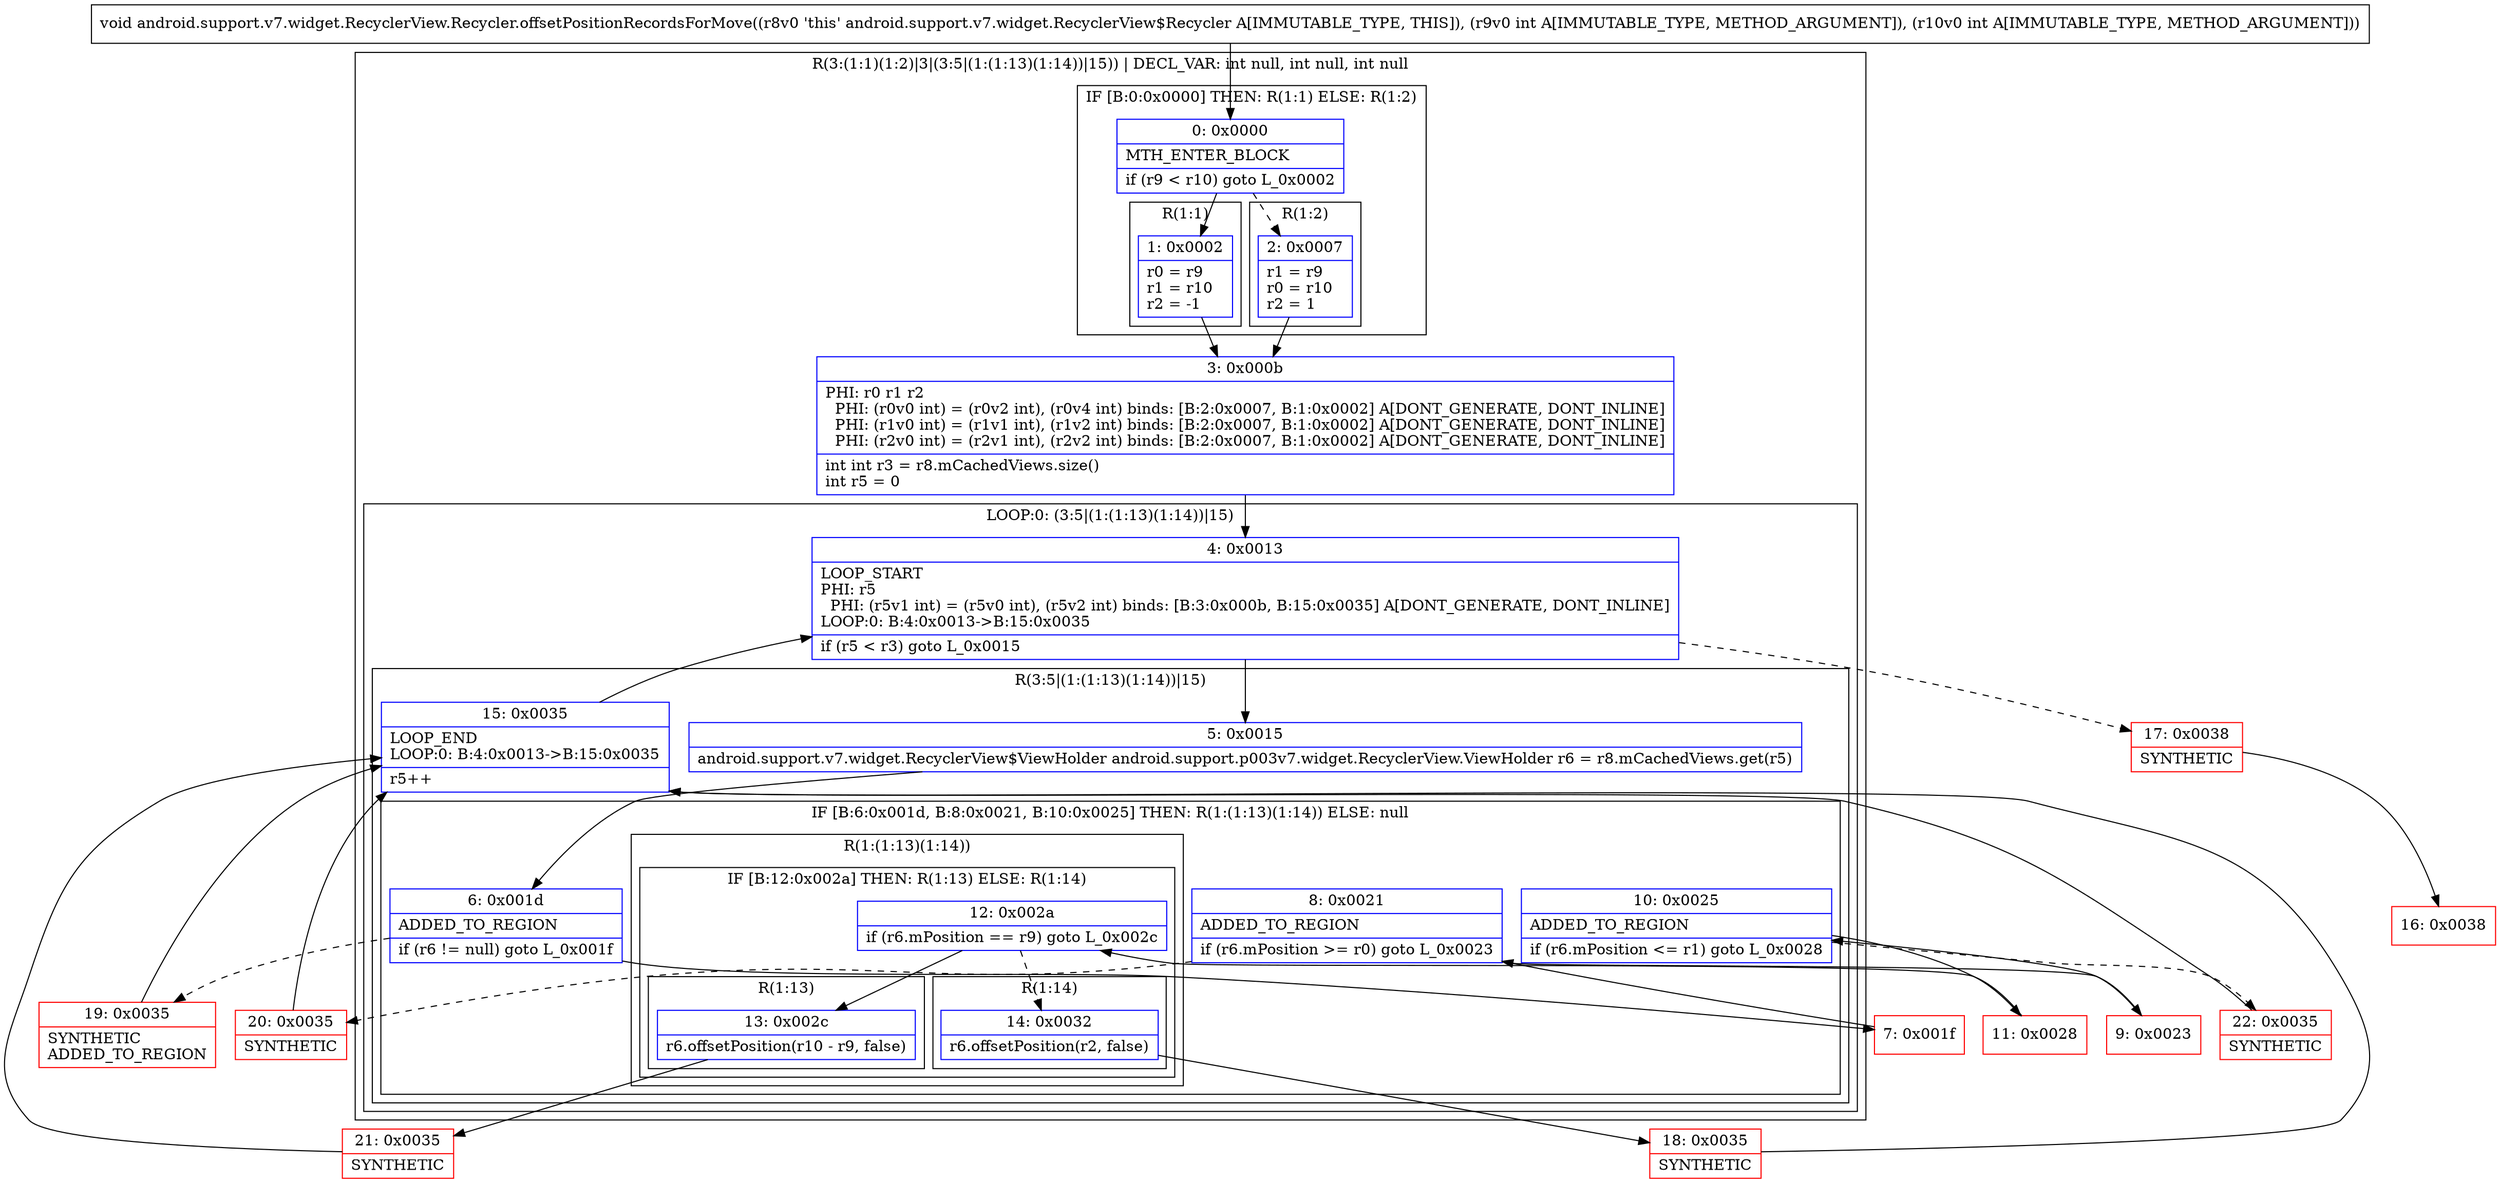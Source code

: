 digraph "CFG forandroid.support.v7.widget.RecyclerView.Recycler.offsetPositionRecordsForMove(II)V" {
subgraph cluster_Region_1679412715 {
label = "R(3:(1:1)(1:2)|3|(3:5|(1:(1:13)(1:14))|15)) | DECL_VAR: int null, int null, int null\l";
node [shape=record,color=blue];
subgraph cluster_IfRegion_37309901 {
label = "IF [B:0:0x0000] THEN: R(1:1) ELSE: R(1:2)";
node [shape=record,color=blue];
Node_0 [shape=record,label="{0\:\ 0x0000|MTH_ENTER_BLOCK\l|if (r9 \< r10) goto L_0x0002\l}"];
subgraph cluster_Region_1717989180 {
label = "R(1:1)";
node [shape=record,color=blue];
Node_1 [shape=record,label="{1\:\ 0x0002|r0 = r9\lr1 = r10\lr2 = \-1\l}"];
}
subgraph cluster_Region_1507460839 {
label = "R(1:2)";
node [shape=record,color=blue];
Node_2 [shape=record,label="{2\:\ 0x0007|r1 = r9\lr0 = r10\lr2 = 1\l}"];
}
}
Node_3 [shape=record,label="{3\:\ 0x000b|PHI: r0 r1 r2 \l  PHI: (r0v0 int) = (r0v2 int), (r0v4 int) binds: [B:2:0x0007, B:1:0x0002] A[DONT_GENERATE, DONT_INLINE]\l  PHI: (r1v0 int) = (r1v1 int), (r1v2 int) binds: [B:2:0x0007, B:1:0x0002] A[DONT_GENERATE, DONT_INLINE]\l  PHI: (r2v0 int) = (r2v1 int), (r2v2 int) binds: [B:2:0x0007, B:1:0x0002] A[DONT_GENERATE, DONT_INLINE]\l|int int r3 = r8.mCachedViews.size()\lint r5 = 0\l}"];
subgraph cluster_LoopRegion_248329084 {
label = "LOOP:0: (3:5|(1:(1:13)(1:14))|15)";
node [shape=record,color=blue];
Node_4 [shape=record,label="{4\:\ 0x0013|LOOP_START\lPHI: r5 \l  PHI: (r5v1 int) = (r5v0 int), (r5v2 int) binds: [B:3:0x000b, B:15:0x0035] A[DONT_GENERATE, DONT_INLINE]\lLOOP:0: B:4:0x0013\-\>B:15:0x0035\l|if (r5 \< r3) goto L_0x0015\l}"];
subgraph cluster_Region_120185212 {
label = "R(3:5|(1:(1:13)(1:14))|15)";
node [shape=record,color=blue];
Node_5 [shape=record,label="{5\:\ 0x0015|android.support.v7.widget.RecyclerView$ViewHolder android.support.p003v7.widget.RecyclerView.ViewHolder r6 = r8.mCachedViews.get(r5)\l}"];
subgraph cluster_IfRegion_1390637354 {
label = "IF [B:6:0x001d, B:8:0x0021, B:10:0x0025] THEN: R(1:(1:13)(1:14)) ELSE: null";
node [shape=record,color=blue];
Node_6 [shape=record,label="{6\:\ 0x001d|ADDED_TO_REGION\l|if (r6 != null) goto L_0x001f\l}"];
Node_8 [shape=record,label="{8\:\ 0x0021|ADDED_TO_REGION\l|if (r6.mPosition \>= r0) goto L_0x0023\l}"];
Node_10 [shape=record,label="{10\:\ 0x0025|ADDED_TO_REGION\l|if (r6.mPosition \<= r1) goto L_0x0028\l}"];
subgraph cluster_Region_640683347 {
label = "R(1:(1:13)(1:14))";
node [shape=record,color=blue];
subgraph cluster_IfRegion_2025818120 {
label = "IF [B:12:0x002a] THEN: R(1:13) ELSE: R(1:14)";
node [shape=record,color=blue];
Node_12 [shape=record,label="{12\:\ 0x002a|if (r6.mPosition == r9) goto L_0x002c\l}"];
subgraph cluster_Region_529404592 {
label = "R(1:13)";
node [shape=record,color=blue];
Node_13 [shape=record,label="{13\:\ 0x002c|r6.offsetPosition(r10 \- r9, false)\l}"];
}
subgraph cluster_Region_1474568764 {
label = "R(1:14)";
node [shape=record,color=blue];
Node_14 [shape=record,label="{14\:\ 0x0032|r6.offsetPosition(r2, false)\l}"];
}
}
}
}
Node_15 [shape=record,label="{15\:\ 0x0035|LOOP_END\lLOOP:0: B:4:0x0013\-\>B:15:0x0035\l|r5++\l}"];
}
}
}
Node_7 [shape=record,color=red,label="{7\:\ 0x001f}"];
Node_9 [shape=record,color=red,label="{9\:\ 0x0023}"];
Node_11 [shape=record,color=red,label="{11\:\ 0x0028}"];
Node_16 [shape=record,color=red,label="{16\:\ 0x0038}"];
Node_17 [shape=record,color=red,label="{17\:\ 0x0038|SYNTHETIC\l}"];
Node_18 [shape=record,color=red,label="{18\:\ 0x0035|SYNTHETIC\l}"];
Node_19 [shape=record,color=red,label="{19\:\ 0x0035|SYNTHETIC\lADDED_TO_REGION\l}"];
Node_20 [shape=record,color=red,label="{20\:\ 0x0035|SYNTHETIC\l}"];
Node_21 [shape=record,color=red,label="{21\:\ 0x0035|SYNTHETIC\l}"];
Node_22 [shape=record,color=red,label="{22\:\ 0x0035|SYNTHETIC\l}"];
MethodNode[shape=record,label="{void android.support.v7.widget.RecyclerView.Recycler.offsetPositionRecordsForMove((r8v0 'this' android.support.v7.widget.RecyclerView$Recycler A[IMMUTABLE_TYPE, THIS]), (r9v0 int A[IMMUTABLE_TYPE, METHOD_ARGUMENT]), (r10v0 int A[IMMUTABLE_TYPE, METHOD_ARGUMENT])) }"];
MethodNode -> Node_0;
Node_0 -> Node_1;
Node_0 -> Node_2[style=dashed];
Node_1 -> Node_3;
Node_2 -> Node_3;
Node_3 -> Node_4;
Node_4 -> Node_5;
Node_4 -> Node_17[style=dashed];
Node_5 -> Node_6;
Node_6 -> Node_7;
Node_6 -> Node_19[style=dashed];
Node_8 -> Node_9;
Node_8 -> Node_20[style=dashed];
Node_10 -> Node_11;
Node_10 -> Node_22[style=dashed];
Node_12 -> Node_13;
Node_12 -> Node_14[style=dashed];
Node_13 -> Node_21;
Node_14 -> Node_18;
Node_15 -> Node_4;
Node_7 -> Node_8;
Node_9 -> Node_10;
Node_11 -> Node_12;
Node_17 -> Node_16;
Node_18 -> Node_15;
Node_19 -> Node_15;
Node_20 -> Node_15;
Node_21 -> Node_15;
Node_22 -> Node_15;
}

